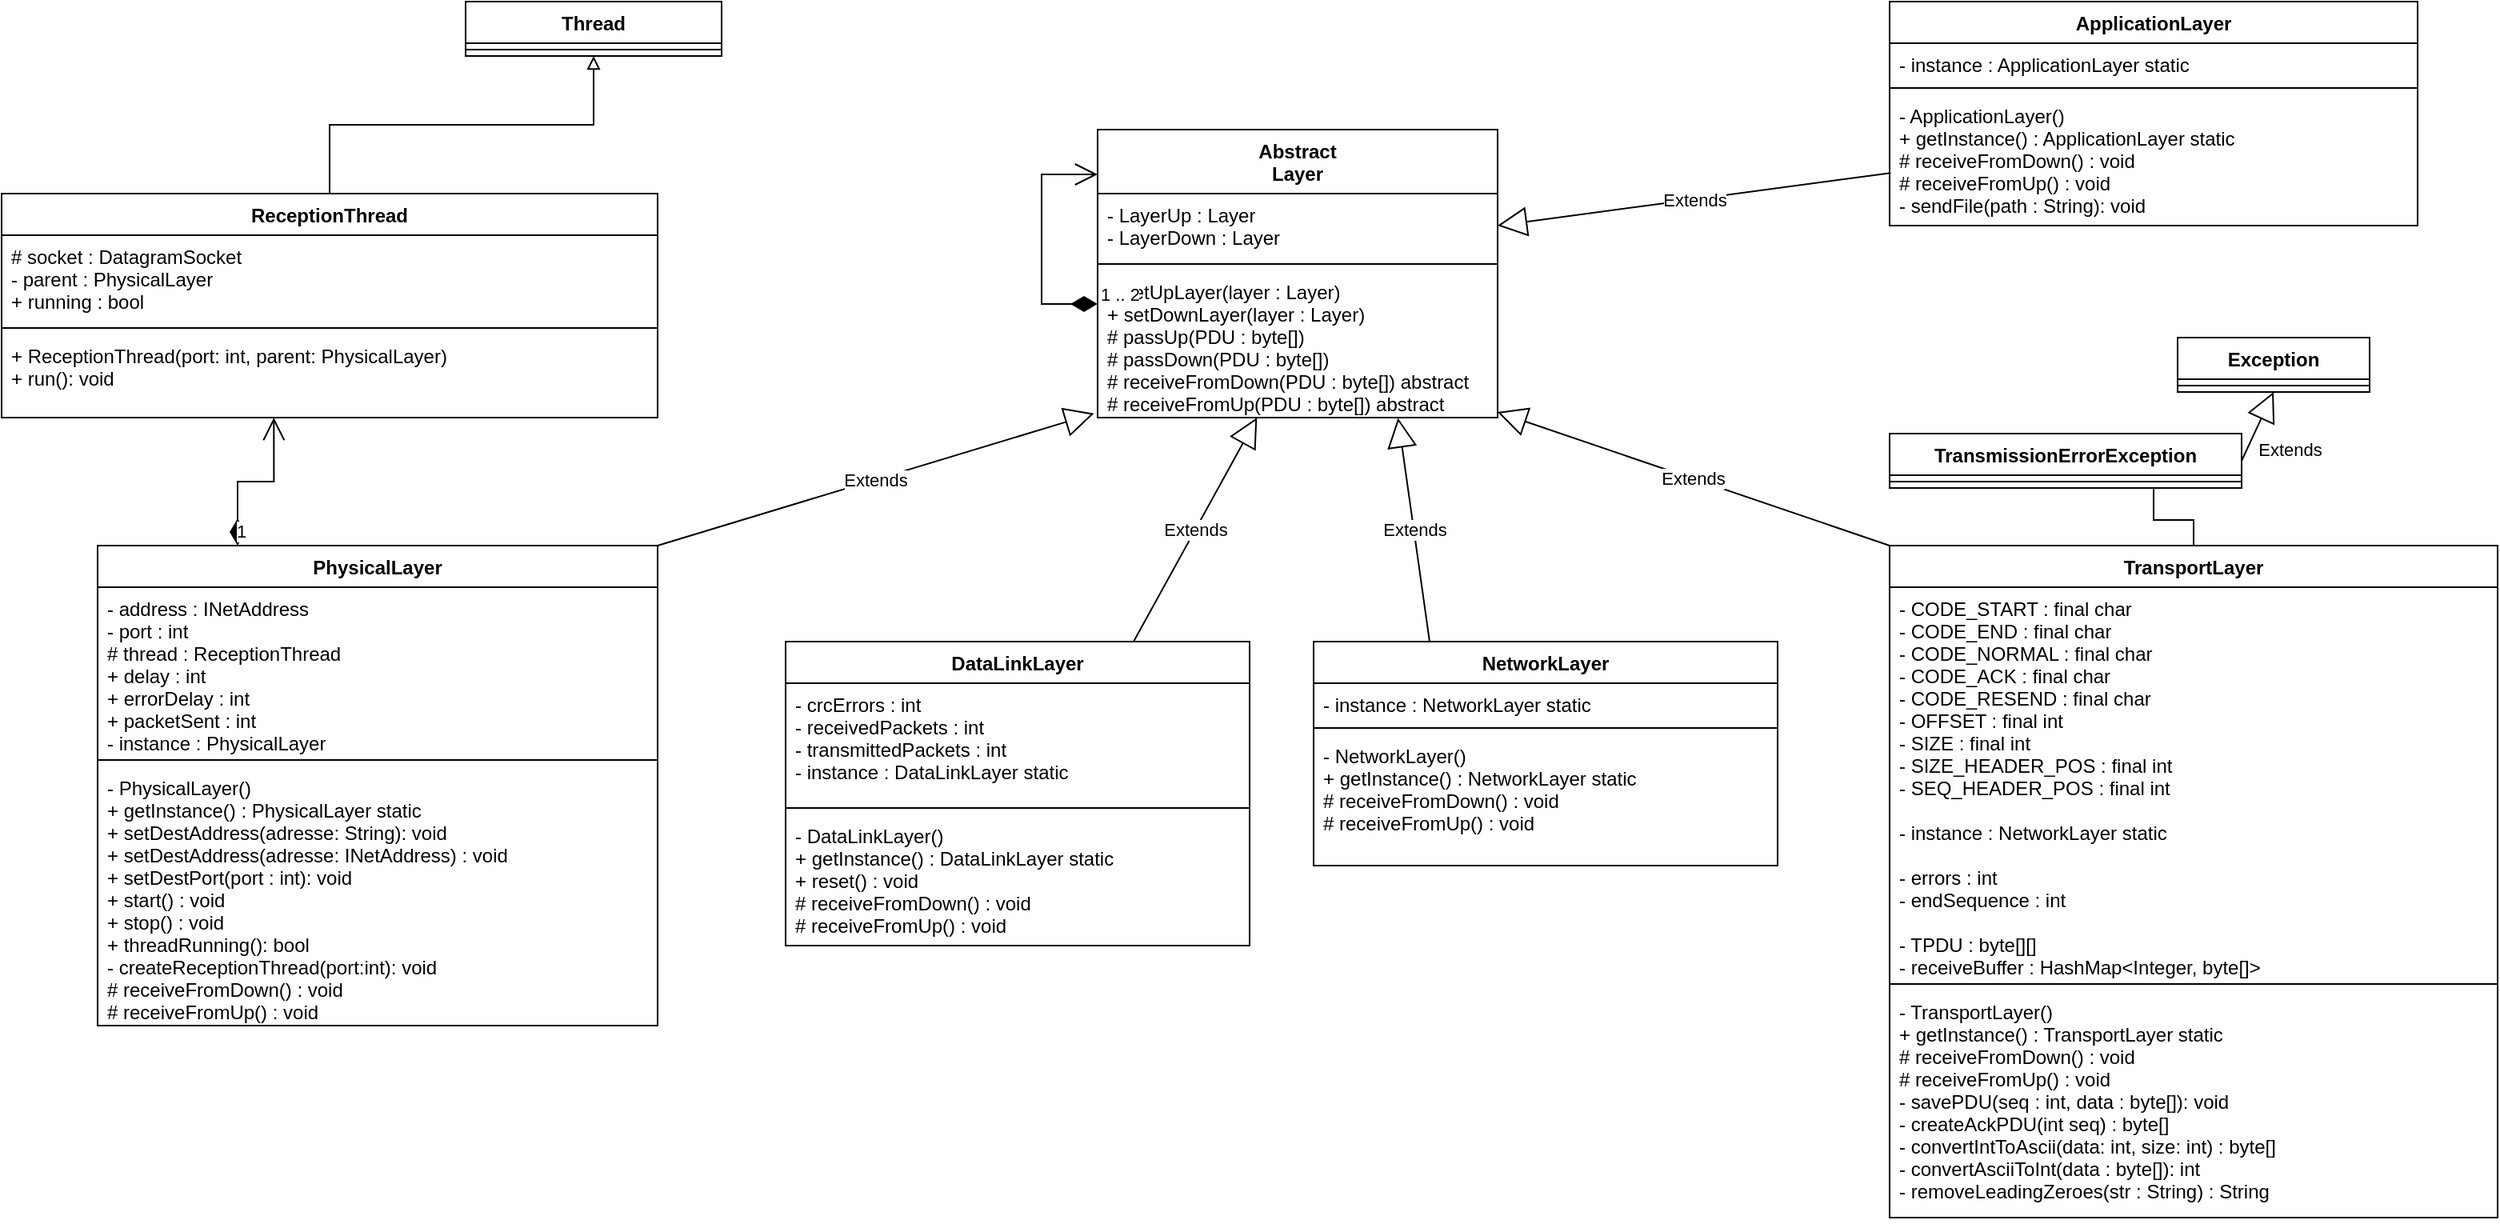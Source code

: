 <mxfile version="15.5.6"><diagram id="yAI6XwhKuKNQEfqRa2u2" name="Page-1"><mxGraphModel dx="2456" dy="1329" grid="1" gridSize="10" guides="1" tooltips="1" connect="1" arrows="1" fold="1" page="1" pageScale="1" pageWidth="850" pageHeight="1100" math="0" shadow="0"><root><mxCell id="0"/><mxCell id="1" parent="0"/><mxCell id="CGd5HLwFepSwAfesrfou-5" value="Abstract&#xA;Layer&#xA;" style="swimlane;fontStyle=1;align=center;verticalAlign=top;childLayout=stackLayout;horizontal=1;startSize=40;horizontalStack=0;resizeParent=1;resizeParentMax=0;resizeLast=0;collapsible=1;marginBottom=0;" vertex="1" parent="1"><mxGeometry x="425" y="100" width="250" height="180" as="geometry"/></mxCell><mxCell id="CGd5HLwFepSwAfesrfou-6" value="- LayerUp : Layer&#xA;- LayerDown : Layer&#xA;" style="text;strokeColor=none;fillColor=none;align=left;verticalAlign=top;spacingLeft=4;spacingRight=4;overflow=hidden;rotatable=0;points=[[0,0.5],[1,0.5]];portConstraint=eastwest;" vertex="1" parent="CGd5HLwFepSwAfesrfou-5"><mxGeometry y="40" width="250" height="40" as="geometry"/></mxCell><mxCell id="CGd5HLwFepSwAfesrfou-7" value="" style="line;strokeWidth=1;fillColor=none;align=left;verticalAlign=middle;spacingTop=-1;spacingLeft=3;spacingRight=3;rotatable=0;labelPosition=right;points=[];portConstraint=eastwest;" vertex="1" parent="CGd5HLwFepSwAfesrfou-5"><mxGeometry y="80" width="250" height="8" as="geometry"/></mxCell><mxCell id="CGd5HLwFepSwAfesrfou-8" value="+ setUpLayer(layer : Layer)&#xA;+ setDownLayer(layer : Layer)&#xA;# passUp(PDU : byte[])&#xA;# passDown(PDU : byte[])&#xA;# receiveFromDown(PDU : byte[]) abstract&#xA;# receiveFromUp(PDU : byte[]) abstract&#xA;&#xA;" style="text;strokeColor=none;fillColor=none;align=left;verticalAlign=top;spacingLeft=4;spacingRight=4;overflow=hidden;rotatable=0;points=[[0,0.5],[1,0.5]];portConstraint=eastwest;" vertex="1" parent="CGd5HLwFepSwAfesrfou-5"><mxGeometry y="88" width="250" height="92" as="geometry"/></mxCell><mxCell id="CGd5HLwFepSwAfesrfou-49" value="1 .. 2" style="endArrow=open;html=1;endSize=12;startArrow=diamondThin;startSize=14;startFill=1;edgeStyle=orthogonalEdgeStyle;align=left;verticalAlign=bottom;rounded=0;" edge="1" parent="CGd5HLwFepSwAfesrfou-5" source="CGd5HLwFepSwAfesrfou-8" target="CGd5HLwFepSwAfesrfou-5"><mxGeometry x="-1" y="3" relative="1" as="geometry"><mxPoint x="250" y="109.5" as="sourcePoint"/><mxPoint x="-5" y="28" as="targetPoint"/><Array as="points"><mxPoint x="-35" y="109"/><mxPoint x="-35" y="28"/></Array></mxGeometry></mxCell><mxCell id="CGd5HLwFepSwAfesrfou-13" value="DataLinkLayer" style="swimlane;fontStyle=1;align=center;verticalAlign=top;childLayout=stackLayout;horizontal=1;startSize=26;horizontalStack=0;resizeParent=1;resizeParentMax=0;resizeLast=0;collapsible=1;marginBottom=0;" vertex="1" parent="1"><mxGeometry x="230" y="420" width="290" height="190" as="geometry"/></mxCell><mxCell id="CGd5HLwFepSwAfesrfou-14" value="- crcErrors : int&#xA;- receivedPackets : int&#xA;- transmittedPackets : int&#xA;- instance : DataLinkLayer static&#xA;" style="text;strokeColor=none;fillColor=none;align=left;verticalAlign=top;spacingLeft=4;spacingRight=4;overflow=hidden;rotatable=0;points=[[0,0.5],[1,0.5]];portConstraint=eastwest;" vertex="1" parent="CGd5HLwFepSwAfesrfou-13"><mxGeometry y="26" width="290" height="74" as="geometry"/></mxCell><mxCell id="CGd5HLwFepSwAfesrfou-15" value="" style="line;strokeWidth=1;fillColor=none;align=left;verticalAlign=middle;spacingTop=-1;spacingLeft=3;spacingRight=3;rotatable=0;labelPosition=right;points=[];portConstraint=eastwest;" vertex="1" parent="CGd5HLwFepSwAfesrfou-13"><mxGeometry y="100" width="290" height="8" as="geometry"/></mxCell><mxCell id="CGd5HLwFepSwAfesrfou-16" value="- DataLinkLayer()&#xA;+ getInstance() : DataLinkLayer static&#xA;+ reset() : void&#xA;# receiveFromDown() : void&#xA;# receiveFromUp() : void&#xA;" style="text;strokeColor=none;fillColor=none;align=left;verticalAlign=top;spacingLeft=4;spacingRight=4;overflow=hidden;rotatable=0;points=[[0,0.5],[1,0.5]];portConstraint=eastwest;" vertex="1" parent="CGd5HLwFepSwAfesrfou-13"><mxGeometry y="108" width="290" height="82" as="geometry"/></mxCell><mxCell id="CGd5HLwFepSwAfesrfou-29" value="NetworkLayer" style="swimlane;fontStyle=1;align=center;verticalAlign=top;childLayout=stackLayout;horizontal=1;startSize=26;horizontalStack=0;resizeParent=1;resizeParentMax=0;resizeLast=0;collapsible=1;marginBottom=0;" vertex="1" parent="1"><mxGeometry x="560" y="420" width="290" height="140" as="geometry"/></mxCell><mxCell id="CGd5HLwFepSwAfesrfou-30" value="- instance : NetworkLayer static&#xA;" style="text;strokeColor=none;fillColor=none;align=left;verticalAlign=top;spacingLeft=4;spacingRight=4;overflow=hidden;rotatable=0;points=[[0,0.5],[1,0.5]];portConstraint=eastwest;" vertex="1" parent="CGd5HLwFepSwAfesrfou-29"><mxGeometry y="26" width="290" height="24" as="geometry"/></mxCell><mxCell id="CGd5HLwFepSwAfesrfou-31" value="" style="line;strokeWidth=1;fillColor=none;align=left;verticalAlign=middle;spacingTop=-1;spacingLeft=3;spacingRight=3;rotatable=0;labelPosition=right;points=[];portConstraint=eastwest;" vertex="1" parent="CGd5HLwFepSwAfesrfou-29"><mxGeometry y="50" width="290" height="8" as="geometry"/></mxCell><mxCell id="CGd5HLwFepSwAfesrfou-32" value="- NetworkLayer()&#xA;+ getInstance() : NetworkLayer static&#xA;# receiveFromDown() : void&#xA;# receiveFromUp() : void&#xA;" style="text;strokeColor=none;fillColor=none;align=left;verticalAlign=top;spacingLeft=4;spacingRight=4;overflow=hidden;rotatable=0;points=[[0,0.5],[1,0.5]];portConstraint=eastwest;" vertex="1" parent="CGd5HLwFepSwAfesrfou-29"><mxGeometry y="58" width="290" height="82" as="geometry"/></mxCell><mxCell id="CGd5HLwFepSwAfesrfou-33" value="Thread" style="swimlane;fontStyle=1;align=center;verticalAlign=top;childLayout=stackLayout;horizontal=1;startSize=26;horizontalStack=0;resizeParent=1;resizeParentMax=0;resizeLast=0;collapsible=1;marginBottom=0;" vertex="1" parent="1"><mxGeometry x="30" y="20" width="160" height="34" as="geometry"/></mxCell><mxCell id="CGd5HLwFepSwAfesrfou-35" value="" style="line;strokeWidth=1;fillColor=none;align=left;verticalAlign=middle;spacingTop=-1;spacingLeft=3;spacingRight=3;rotatable=0;labelPosition=right;points=[];portConstraint=eastwest;" vertex="1" parent="CGd5HLwFepSwAfesrfou-33"><mxGeometry y="26" width="160" height="8" as="geometry"/></mxCell><mxCell id="CGd5HLwFepSwAfesrfou-41" style="edgeStyle=orthogonalEdgeStyle;rounded=0;orthogonalLoop=1;jettySize=auto;html=1;entryX=0.5;entryY=1;entryDx=0;entryDy=0;endArrow=block;endFill=0;" edge="1" parent="1" source="CGd5HLwFepSwAfesrfou-37" target="CGd5HLwFepSwAfesrfou-33"><mxGeometry relative="1" as="geometry"/></mxCell><mxCell id="CGd5HLwFepSwAfesrfou-37" value="ReceptionThread" style="swimlane;fontStyle=1;align=center;verticalAlign=top;childLayout=stackLayout;horizontal=1;startSize=26;horizontalStack=0;resizeParent=1;resizeParentMax=0;resizeLast=0;collapsible=1;marginBottom=0;" vertex="1" parent="1"><mxGeometry x="-260" y="140" width="410" height="140" as="geometry"/></mxCell><mxCell id="CGd5HLwFepSwAfesrfou-38" value="# socket : DatagramSocket&#xA;- parent : PhysicalLayer&#xA;+ running : bool&#xA;" style="text;strokeColor=none;fillColor=none;align=left;verticalAlign=top;spacingLeft=4;spacingRight=4;overflow=hidden;rotatable=0;points=[[0,0.5],[1,0.5]];portConstraint=eastwest;" vertex="1" parent="CGd5HLwFepSwAfesrfou-37"><mxGeometry y="26" width="410" height="54" as="geometry"/></mxCell><mxCell id="CGd5HLwFepSwAfesrfou-39" value="" style="line;strokeWidth=1;fillColor=none;align=left;verticalAlign=middle;spacingTop=-1;spacingLeft=3;spacingRight=3;rotatable=0;labelPosition=right;points=[];portConstraint=eastwest;" vertex="1" parent="CGd5HLwFepSwAfesrfou-37"><mxGeometry y="80" width="410" height="8" as="geometry"/></mxCell><mxCell id="CGd5HLwFepSwAfesrfou-40" value="+ ReceptionThread(port: int, parent: PhysicalLayer)&#xA;+ run(): void&#xA;" style="text;strokeColor=none;fillColor=none;align=left;verticalAlign=top;spacingLeft=4;spacingRight=4;overflow=hidden;rotatable=0;points=[[0,0.5],[1,0.5]];portConstraint=eastwest;" vertex="1" parent="CGd5HLwFepSwAfesrfou-37"><mxGeometry y="88" width="410" height="52" as="geometry"/></mxCell><mxCell id="CGd5HLwFepSwAfesrfou-42" value="PhysicalLayer" style="swimlane;fontStyle=1;align=center;verticalAlign=top;childLayout=stackLayout;horizontal=1;startSize=26;horizontalStack=0;resizeParent=1;resizeParentMax=0;resizeLast=0;collapsible=1;marginBottom=0;" vertex="1" parent="1"><mxGeometry x="-200" y="360" width="350" height="300" as="geometry"/></mxCell><mxCell id="CGd5HLwFepSwAfesrfou-43" value="- address : INetAddress&#xA;- port : int&#xA;# thread : ReceptionThread&#xA;+ delay : int&#xA;+ errorDelay : int&#xA;+ packetSent : int&#xA;- instance : PhysicalLayer&#xA;&#xA;" style="text;strokeColor=none;fillColor=none;align=left;verticalAlign=top;spacingLeft=4;spacingRight=4;overflow=hidden;rotatable=0;points=[[0,0.5],[1,0.5]];portConstraint=eastwest;" vertex="1" parent="CGd5HLwFepSwAfesrfou-42"><mxGeometry y="26" width="350" height="104" as="geometry"/></mxCell><mxCell id="CGd5HLwFepSwAfesrfou-44" value="" style="line;strokeWidth=1;fillColor=none;align=left;verticalAlign=middle;spacingTop=-1;spacingLeft=3;spacingRight=3;rotatable=0;labelPosition=right;points=[];portConstraint=eastwest;" vertex="1" parent="CGd5HLwFepSwAfesrfou-42"><mxGeometry y="130" width="350" height="8" as="geometry"/></mxCell><mxCell id="CGd5HLwFepSwAfesrfou-45" value="- PhysicalLayer()&#xA;+ getInstance() : PhysicalLayer static&#xA;+ setDestAddress(adresse: String): void&#xA;+ setDestAddress(adresse: INetAddress) : void&#xA;+ setDestPort(port : int): void&#xA;+ start() : void&#xA;+ stop() : void&#xA;+ threadRunning(): bool&#xA;- createReceptionThread(port:int): void&#xA;# receiveFromDown() : void&#xA;# receiveFromUp() : void&#xA;" style="text;strokeColor=none;fillColor=none;align=left;verticalAlign=top;spacingLeft=4;spacingRight=4;overflow=hidden;rotatable=0;points=[[0,0.5],[1,0.5]];portConstraint=eastwest;" vertex="1" parent="CGd5HLwFepSwAfesrfou-42"><mxGeometry y="138" width="350" height="162" as="geometry"/></mxCell><mxCell id="CGd5HLwFepSwAfesrfou-46" value="1" style="endArrow=open;html=1;endSize=12;startArrow=diamondThin;startSize=14;startFill=1;edgeStyle=orthogonalEdgeStyle;align=left;verticalAlign=bottom;rounded=0;exitX=0.25;exitY=0;exitDx=0;exitDy=0;entryX=0.415;entryY=1;entryDx=0;entryDy=0;entryPerimeter=0;" edge="1" parent="1" source="CGd5HLwFepSwAfesrfou-42" target="CGd5HLwFepSwAfesrfou-40"><mxGeometry x="-1" y="3" relative="1" as="geometry"><mxPoint x="-40" y="430" as="sourcePoint"/><mxPoint x="120" y="430" as="targetPoint"/></mxGeometry></mxCell><mxCell id="CGd5HLwFepSwAfesrfou-47" value="Extends" style="endArrow=block;endSize=16;endFill=0;html=1;rounded=0;entryX=-0.009;entryY=0.972;entryDx=0;entryDy=0;entryPerimeter=0;exitX=1;exitY=0;exitDx=0;exitDy=0;" edge="1" parent="1" source="CGd5HLwFepSwAfesrfou-42" target="CGd5HLwFepSwAfesrfou-8"><mxGeometry width="160" relative="1" as="geometry"><mxPoint x="260" y="430" as="sourcePoint"/><mxPoint x="420" y="430" as="targetPoint"/></mxGeometry></mxCell><mxCell id="CGd5HLwFepSwAfesrfou-50" value="Extends" style="endArrow=block;endSize=16;endFill=0;html=1;rounded=0;exitX=0.75;exitY=0;exitDx=0;exitDy=0;" edge="1" parent="1" source="CGd5HLwFepSwAfesrfou-13" target="CGd5HLwFepSwAfesrfou-8"><mxGeometry width="160" relative="1" as="geometry"><mxPoint x="430" y="390" as="sourcePoint"/><mxPoint x="590" y="390" as="targetPoint"/></mxGeometry></mxCell><mxCell id="CGd5HLwFepSwAfesrfou-51" value="Extends" style="endArrow=block;endSize=16;endFill=0;html=1;rounded=0;exitX=0.25;exitY=0;exitDx=0;exitDy=0;entryX=0.751;entryY=1.003;entryDx=0;entryDy=0;entryPerimeter=0;" edge="1" parent="1" source="CGd5HLwFepSwAfesrfou-29" target="CGd5HLwFepSwAfesrfou-8"><mxGeometry width="160" relative="1" as="geometry"><mxPoint x="630" y="460" as="sourcePoint"/><mxPoint x="790" y="460" as="targetPoint"/></mxGeometry></mxCell><mxCell id="CGd5HLwFepSwAfesrfou-52" value="TransportLayer" style="swimlane;fontStyle=1;align=center;verticalAlign=top;childLayout=stackLayout;horizontal=1;startSize=26;horizontalStack=0;resizeParent=1;resizeParentMax=0;resizeLast=0;collapsible=1;marginBottom=0;" vertex="1" parent="1"><mxGeometry x="920" y="360" width="380" height="420" as="geometry"/></mxCell><mxCell id="CGd5HLwFepSwAfesrfou-53" value="- CODE_START : final char&#xA;- CODE_END : final char&#xA;- CODE_NORMAL : final char&#xA;- CODE_ACK : final char&#xA;- CODE_RESEND : final char&#xA;- OFFSET : final int&#xA;- SIZE : final int&#xA;- SIZE_HEADER_POS : final int&#xA;- SEQ_HEADER_POS : final int&#xA;&#xA;- instance : NetworkLayer static&#xA;&#xA;- errors : int&#xA;- endSequence : int&#xA;&#xA;- TPDU : byte[][]&#xA;- receiveBuffer : HashMap&lt;Integer, byte[]&gt;" style="text;strokeColor=none;fillColor=none;align=left;verticalAlign=top;spacingLeft=4;spacingRight=4;overflow=hidden;rotatable=0;points=[[0,0.5],[1,0.5]];portConstraint=eastwest;" vertex="1" parent="CGd5HLwFepSwAfesrfou-52"><mxGeometry y="26" width="380" height="244" as="geometry"/></mxCell><mxCell id="CGd5HLwFepSwAfesrfou-54" value="" style="line;strokeWidth=1;fillColor=none;align=left;verticalAlign=middle;spacingTop=-1;spacingLeft=3;spacingRight=3;rotatable=0;labelPosition=right;points=[];portConstraint=eastwest;" vertex="1" parent="CGd5HLwFepSwAfesrfou-52"><mxGeometry y="270" width="380" height="8" as="geometry"/></mxCell><mxCell id="CGd5HLwFepSwAfesrfou-55" value="- TransportLayer()&#xA;+ getInstance() : TransportLayer static&#xA;# receiveFromDown() : void&#xA;# receiveFromUp() : void&#xA;- savePDU(seq : int, data : byte[]): void&#xA;- createAckPDU(int seq) : byte[]&#xA;- convertIntToAscii(data: int, size: int) : byte[]&#xA;- convertAsciiToInt(data : byte[]): int&#xA;- removeLeadingZeroes(str : String) : String&#xA;&#xA;" style="text;strokeColor=none;fillColor=none;align=left;verticalAlign=top;spacingLeft=4;spacingRight=4;overflow=hidden;rotatable=0;points=[[0,0.5],[1,0.5]];portConstraint=eastwest;" vertex="1" parent="CGd5HLwFepSwAfesrfou-52"><mxGeometry y="278" width="380" height="142" as="geometry"/></mxCell><mxCell id="CGd5HLwFepSwAfesrfou-56" value="Extends" style="endArrow=block;endSize=16;endFill=0;html=1;rounded=0;exitX=0;exitY=0;exitDx=0;exitDy=0;" edge="1" parent="1" source="CGd5HLwFepSwAfesrfou-52" target="CGd5HLwFepSwAfesrfou-8"><mxGeometry width="160" relative="1" as="geometry"><mxPoint x="820" y="440" as="sourcePoint"/><mxPoint x="980" y="440" as="targetPoint"/></mxGeometry></mxCell><mxCell id="CGd5HLwFepSwAfesrfou-57" value="ApplicationLayer" style="swimlane;fontStyle=1;align=center;verticalAlign=top;childLayout=stackLayout;horizontal=1;startSize=26;horizontalStack=0;resizeParent=1;resizeParentMax=0;resizeLast=0;collapsible=1;marginBottom=0;" vertex="1" parent="1"><mxGeometry x="920" y="20" width="330" height="140" as="geometry"/></mxCell><mxCell id="CGd5HLwFepSwAfesrfou-58" value="- instance : ApplicationLayer static&#xA;" style="text;strokeColor=none;fillColor=none;align=left;verticalAlign=top;spacingLeft=4;spacingRight=4;overflow=hidden;rotatable=0;points=[[0,0.5],[1,0.5]];portConstraint=eastwest;" vertex="1" parent="CGd5HLwFepSwAfesrfou-57"><mxGeometry y="26" width="330" height="24" as="geometry"/></mxCell><mxCell id="CGd5HLwFepSwAfesrfou-59" value="" style="line;strokeWidth=1;fillColor=none;align=left;verticalAlign=middle;spacingTop=-1;spacingLeft=3;spacingRight=3;rotatable=0;labelPosition=right;points=[];portConstraint=eastwest;" vertex="1" parent="CGd5HLwFepSwAfesrfou-57"><mxGeometry y="50" width="330" height="8" as="geometry"/></mxCell><mxCell id="CGd5HLwFepSwAfesrfou-60" value="- ApplicationLayer()&#xA;+ getInstance() : ApplicationLayer static&#xA;# receiveFromDown() : void&#xA;# receiveFromUp() : void&#xA;- sendFile(path : String): void&#xA;&#xA;" style="text;strokeColor=none;fillColor=none;align=left;verticalAlign=top;spacingLeft=4;spacingRight=4;overflow=hidden;rotatable=0;points=[[0,0.5],[1,0.5]];portConstraint=eastwest;" vertex="1" parent="CGd5HLwFepSwAfesrfou-57"><mxGeometry y="58" width="330" height="82" as="geometry"/></mxCell><mxCell id="CGd5HLwFepSwAfesrfou-61" value="Extends" style="endArrow=block;endSize=16;endFill=0;html=1;rounded=0;exitX=0.002;exitY=0.599;exitDx=0;exitDy=0;exitPerimeter=0;entryX=1;entryY=0.5;entryDx=0;entryDy=0;" edge="1" parent="1" source="CGd5HLwFepSwAfesrfou-60" target="CGd5HLwFepSwAfesrfou-6"><mxGeometry width="160" relative="1" as="geometry"><mxPoint x="750" y="240" as="sourcePoint"/><mxPoint x="910" y="240" as="targetPoint"/></mxGeometry></mxCell><mxCell id="CGd5HLwFepSwAfesrfou-73" style="edgeStyle=orthogonalEdgeStyle;rounded=0;orthogonalLoop=1;jettySize=auto;html=1;exitX=0.75;exitY=1;exitDx=0;exitDy=0;entryX=0.5;entryY=0;entryDx=0;entryDy=0;endArrow=none;endFill=0;" edge="1" parent="1" source="CGd5HLwFepSwAfesrfou-62" target="CGd5HLwFepSwAfesrfou-52"><mxGeometry relative="1" as="geometry"/></mxCell><mxCell id="CGd5HLwFepSwAfesrfou-62" value="TransmissionErrorException" style="swimlane;fontStyle=1;align=center;verticalAlign=top;childLayout=stackLayout;horizontal=1;startSize=26;horizontalStack=0;resizeParent=1;resizeParentMax=0;resizeLast=0;collapsible=1;marginBottom=0;" vertex="1" parent="1"><mxGeometry x="920" y="290" width="220" height="34" as="geometry"/></mxCell><mxCell id="CGd5HLwFepSwAfesrfou-64" value="" style="line;strokeWidth=1;fillColor=none;align=left;verticalAlign=middle;spacingTop=-1;spacingLeft=3;spacingRight=3;rotatable=0;labelPosition=right;points=[];portConstraint=eastwest;" vertex="1" parent="CGd5HLwFepSwAfesrfou-62"><mxGeometry y="26" width="220" height="8" as="geometry"/></mxCell><mxCell id="CGd5HLwFepSwAfesrfou-70" value="Exception" style="swimlane;fontStyle=1;align=center;verticalAlign=top;childLayout=stackLayout;horizontal=1;startSize=26;horizontalStack=0;resizeParent=1;resizeParentMax=0;resizeLast=0;collapsible=1;marginBottom=0;" vertex="1" parent="1"><mxGeometry x="1100" y="230" width="120" height="34" as="geometry"/></mxCell><mxCell id="CGd5HLwFepSwAfesrfou-71" value="" style="line;strokeWidth=1;fillColor=none;align=left;verticalAlign=middle;spacingTop=-1;spacingLeft=3;spacingRight=3;rotatable=0;labelPosition=right;points=[];portConstraint=eastwest;" vertex="1" parent="CGd5HLwFepSwAfesrfou-70"><mxGeometry y="26" width="120" height="8" as="geometry"/></mxCell><mxCell id="CGd5HLwFepSwAfesrfou-72" value="Extends" style="endArrow=block;endSize=16;endFill=0;html=1;rounded=0;exitX=1;exitY=0.5;exitDx=0;exitDy=0;entryX=0.5;entryY=1;entryDx=0;entryDy=0;" edge="1" parent="1" source="CGd5HLwFepSwAfesrfou-62" target="CGd5HLwFepSwAfesrfou-70"><mxGeometry x="-0.199" y="-24" width="160" relative="1" as="geometry"><mxPoint x="1060" y="350" as="sourcePoint"/><mxPoint x="1220" y="350" as="targetPoint"/><mxPoint as="offset"/></mxGeometry></mxCell></root></mxGraphModel></diagram></mxfile>